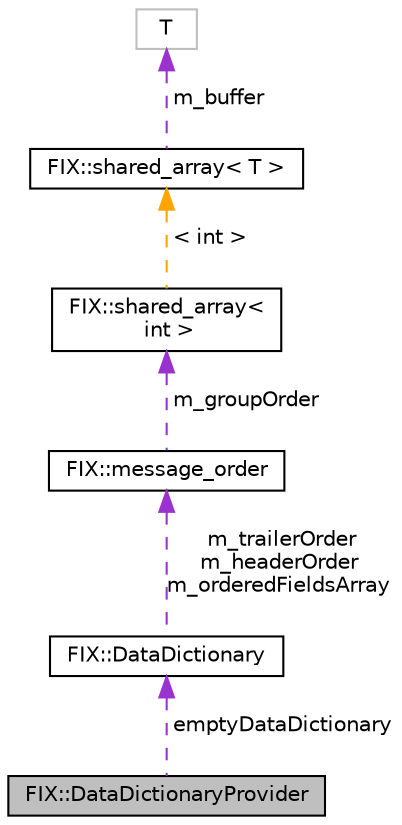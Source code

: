 digraph "FIX::DataDictionaryProvider"
{
  edge [fontname="Helvetica",fontsize="10",labelfontname="Helvetica",labelfontsize="10"];
  node [fontname="Helvetica",fontsize="10",shape=record];
  Node1 [label="FIX::DataDictionaryProvider",height=0.2,width=0.4,color="black", fillcolor="grey75", style="filled", fontcolor="black"];
  Node2 -> Node1 [dir="back",color="darkorchid3",fontsize="10",style="dashed",label=" emptyDataDictionary" ,fontname="Helvetica"];
  Node2 [label="FIX::DataDictionary",height=0.2,width=0.4,color="black", fillcolor="white", style="filled",URL="$class_f_i_x_1_1_data_dictionary.html",tooltip="Represents a data dictionary for a version of FIX. "];
  Node3 -> Node2 [dir="back",color="darkorchid3",fontsize="10",style="dashed",label=" m_trailerOrder\nm_headerOrder\nm_orderedFieldsArray" ,fontname="Helvetica"];
  Node3 [label="FIX::message_order",height=0.2,width=0.4,color="black", fillcolor="white", style="filled",URL="$struct_f_i_x_1_1message__order.html",tooltip="Sorts fields in header, normal, or trailer order. "];
  Node4 -> Node3 [dir="back",color="darkorchid3",fontsize="10",style="dashed",label=" m_groupOrder" ,fontname="Helvetica"];
  Node4 [label="FIX::shared_array\<\l int \>",height=0.2,width=0.4,color="black", fillcolor="white", style="filled",URL="$class_f_i_x_1_1shared__array.html"];
  Node5 -> Node4 [dir="back",color="orange",fontsize="10",style="dashed",label=" \< int \>" ,fontname="Helvetica"];
  Node5 [label="FIX::shared_array\< T \>",height=0.2,width=0.4,color="black", fillcolor="white", style="filled",URL="$class_f_i_x_1_1shared__array.html",tooltip="Shared array with atomic reference count. "];
  Node6 -> Node5 [dir="back",color="darkorchid3",fontsize="10",style="dashed",label=" m_buffer" ,fontname="Helvetica"];
  Node6 [label="T",height=0.2,width=0.4,color="grey75", fillcolor="white", style="filled"];
}
